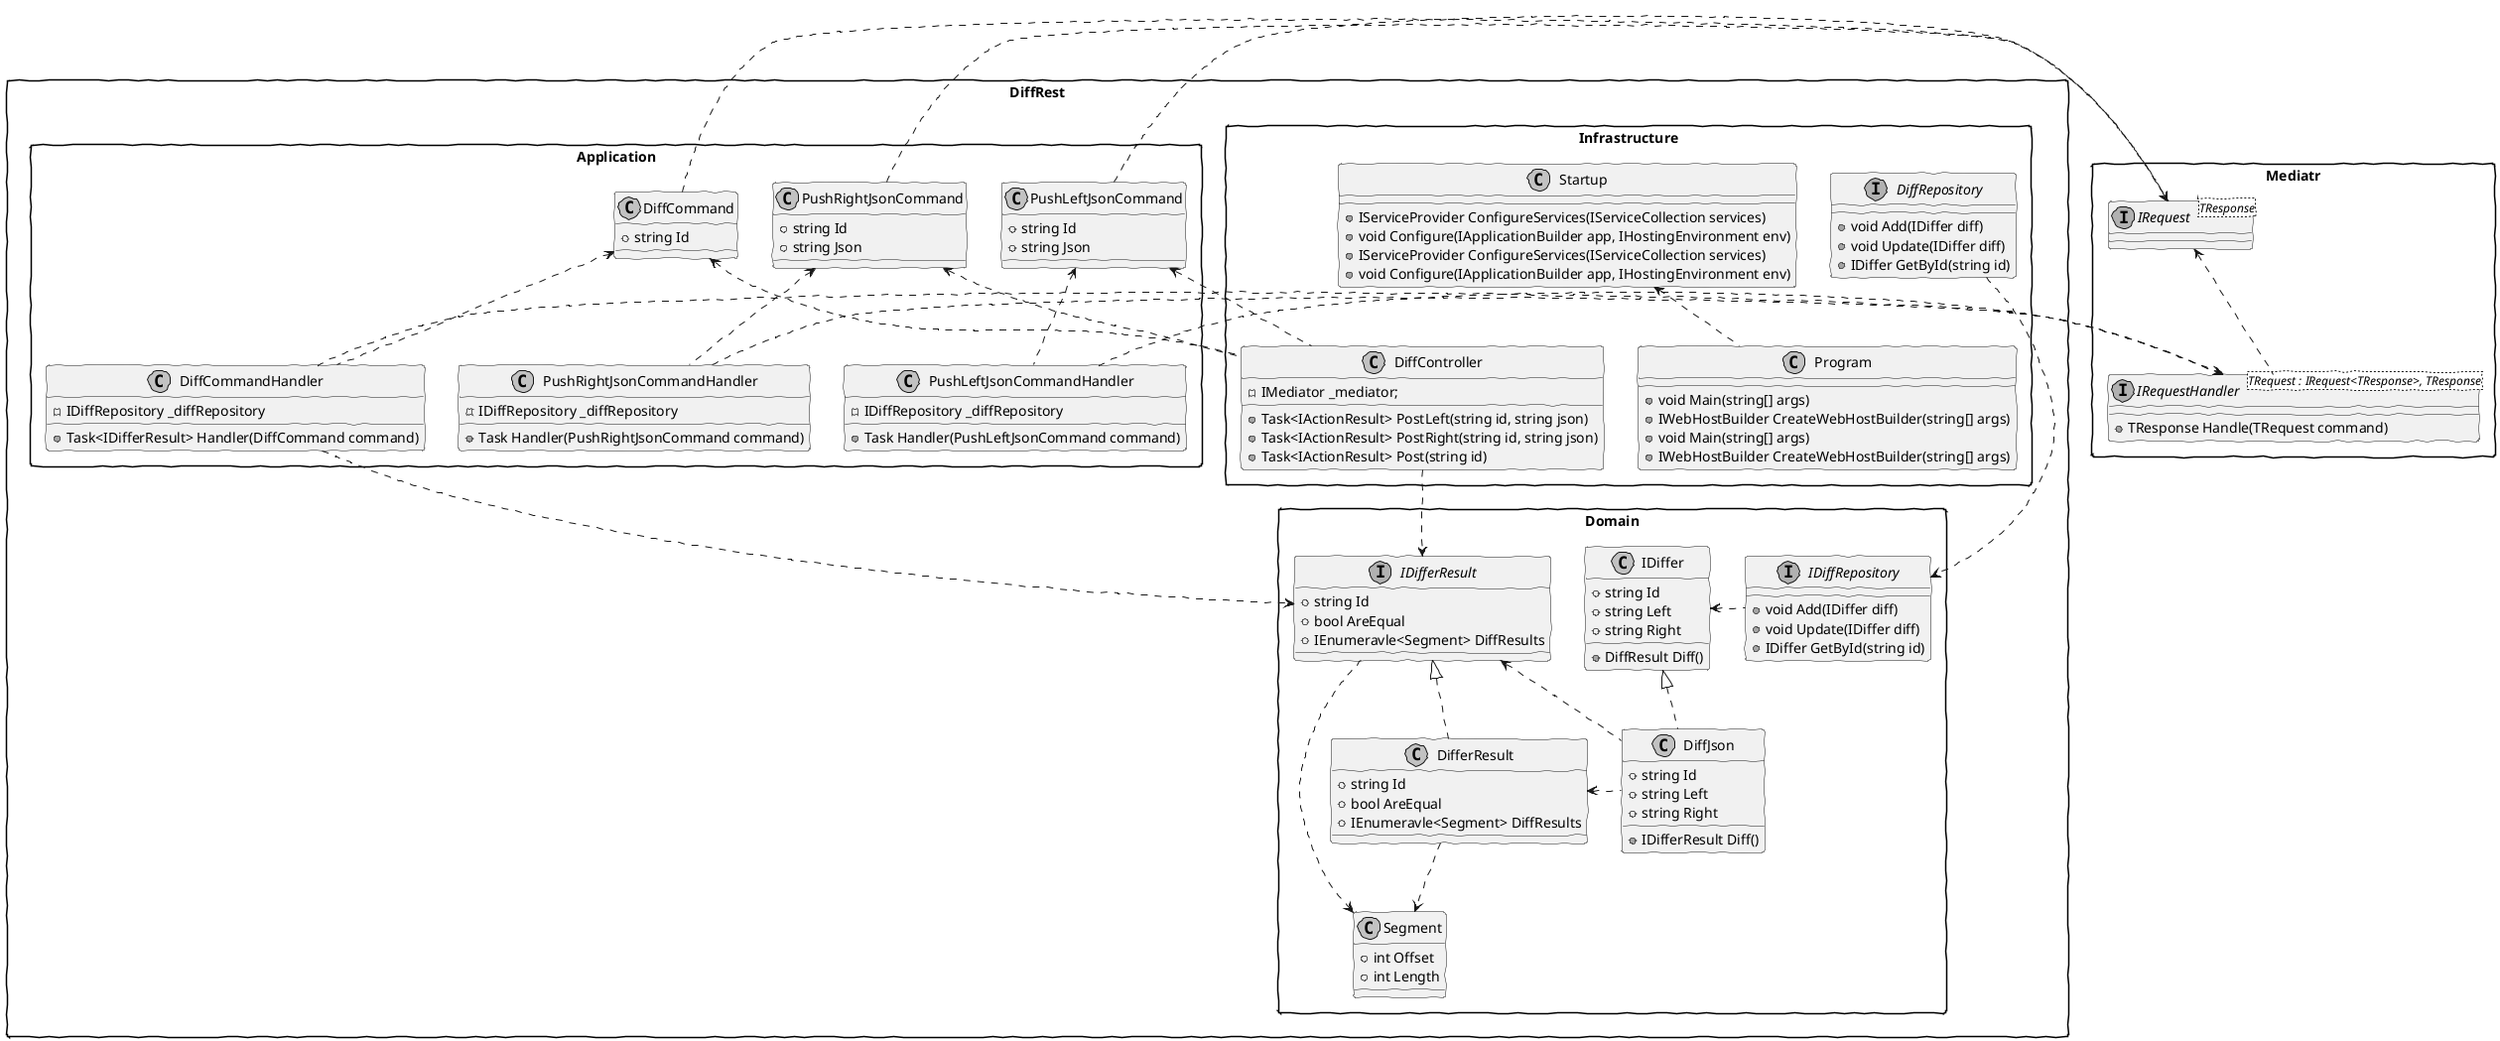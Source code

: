 @startuml
skinparam Handwritten true
skinparam monochrome true	
skinparam packageStyle rect	
skinparam shadowing false
class DiffRest.Infrastructure.Program{
    +void Main(string[] args)
    +IWebHostBuilder CreateWebHostBuilder(string[] args)
}
class DiffRest.Infrastructure.Startup{
    +IServiceProvider ConfigureServices(IServiceCollection services)
    +void Configure(IApplicationBuilder app, IHostingEnvironment env)
}
class DiffRest.Infrastructure.DiffController{
    -IMediator _mediator;
    +Task<IActionResult> PostLeft(string id, string json)
    +Task<IActionResult> PostRight(string id, string json)
    +Task<IActionResult> Post(string id)
}
class DiffRest.Infrastructure.Program{
    +void Main(string[] args)
    +IWebHostBuilder CreateWebHostBuilder(string[] args)
}
class DiffRest.Infrastructure.Startup{
    +IServiceProvider ConfigureServices(IServiceCollection services)
    +void Configure(IApplicationBuilder app, IHostingEnvironment env)
}
interface DiffRest.Infrastructure.DiffRepository{
    +void Add(IDiffer diff)
    +void Update(IDiffer diff)
    +IDiffer GetById(string id)
}
class DiffRest.Application.PushLeftJsonCommand{
    +string Id
    +string Json
}
class DiffRest.Application.PushRightJsonCommand{
    +string Id
    +string Json
}
class DiffRest.Application.DiffCommand{
    +string Id
}
class DiffRest.Application.PushLeftJsonCommandHandler{
    -IDiffRepository _diffRepository
    +Task Handler(PushLeftJsonCommand command)
}
class DiffRest.Application.PushRightJsonCommandHandler{
    -IDiffRepository _diffRepository
    +Task Handler(PushRightJsonCommand command)
}
class DiffRest.Application.DiffCommandHandler{
    -IDiffRepository _diffRepository
    +Task<IDifferResult> Handler(DiffCommand command)
}
interface DiffRest.Domain.IDiffRepository{
    +void Add(IDiffer diff)
    +void Update(IDiffer diff)
    +IDiffer GetById(string id)
}
class DiffRest.Domain.IDiffer{
    +string Id
    +string Left
    +string Right
    +DiffResult Diff()
}
class DiffRest.Domain.DiffJson{
    +string Id
    +string Left
    +string Right
    +IDifferResult Diff()
}
class DiffRest.Domain.DifferResult{
    +string Id
    +bool AreEqual
    +IEnumeravle<Segment> DiffResults
}
interface DiffRest.Domain.IDifferResult{
    +string Id
    +bool AreEqual
    +IEnumeravle<Segment> DiffResults
}
class DiffRest.Domain.Segment{
    +int Offset
    +int Length
}
interface Mediatr.IRequest<TResponse>{
}
interface Mediatr.IRequestHandler<TRequest : IRequest<TResponse>, TResponse>{
    +TResponse Handle(TRequest command)
}



DiffRest.Application.PushLeftJsonCommand <.down. DiffRest.Infrastructure.DiffController
DiffRest.Application.PushRightJsonCommand <.down. DiffRest.Infrastructure.DiffController
DiffRest.Application.DiffCommand <.down. DiffRest.Infrastructure.DiffController

DiffRest.Application.PushLeftJsonCommand .right.> Mediatr.IRequest
DiffRest.Application.PushRightJsonCommand .right.> Mediatr.IRequest
DiffRest.Application.DiffCommand .right.> Mediatr.IRequest


DiffRest.Application.PushLeftJsonCommandHandler .up.> DiffRest.Application.PushLeftJsonCommand
DiffRest.Application.PushRightJsonCommandHandler .up.> DiffRest.Application.PushRightJsonCommand
DiffRest.Application.DiffCommandHandler .up.> DiffRest.Application.DiffCommand

DiffRest.Application.PushLeftJsonCommandHandler .right.> Mediatr.IRequestHandler
DiffRest.Application.PushRightJsonCommandHandler .right.> Mediatr.IRequestHandler
DiffRest.Application.DiffCommandHandler .right.> Mediatr.IRequestHandler

Mediatr.IRequestHandler .up.>  Mediatr.IRequest

DiffRest.Infrastructure.DiffController .down.> DiffRest.Domain.IDifferResult 
DiffRest.Application.DiffCommandHandler .down.> DiffRest.Domain.IDifferResult 

DiffRest.Infrastructure.DiffRepository .down.> DiffRest.Domain.IDiffRepository
DiffRest.Domain.IDiffRepository .left.> DiffRest.Domain.IDiffer
DiffRest.Domain.DiffJson .left.> DiffRest.Domain.DifferResult
DiffRest.Domain.DiffJson .up.> DiffRest.Domain.IDifferResult
DiffRest.Domain.DiffJson .up.|> DiffRest.Domain.IDiffer
DiffRest.Domain.DifferResult .up.|> DiffRest.Domain.IDifferResult
DiffRest.Infrastructure.Program .up.> DiffRest.Infrastructure.Startup
DiffRest.Infrastructure.Program -[hidden]> DiffRest.Infrastructure.DiffController
DiffRest.Domain.IDifferResult ..> DiffRest.Domain.Segment
DiffRest.Domain.DifferResult ..> DiffRest.Domain.Segment

@enduml
